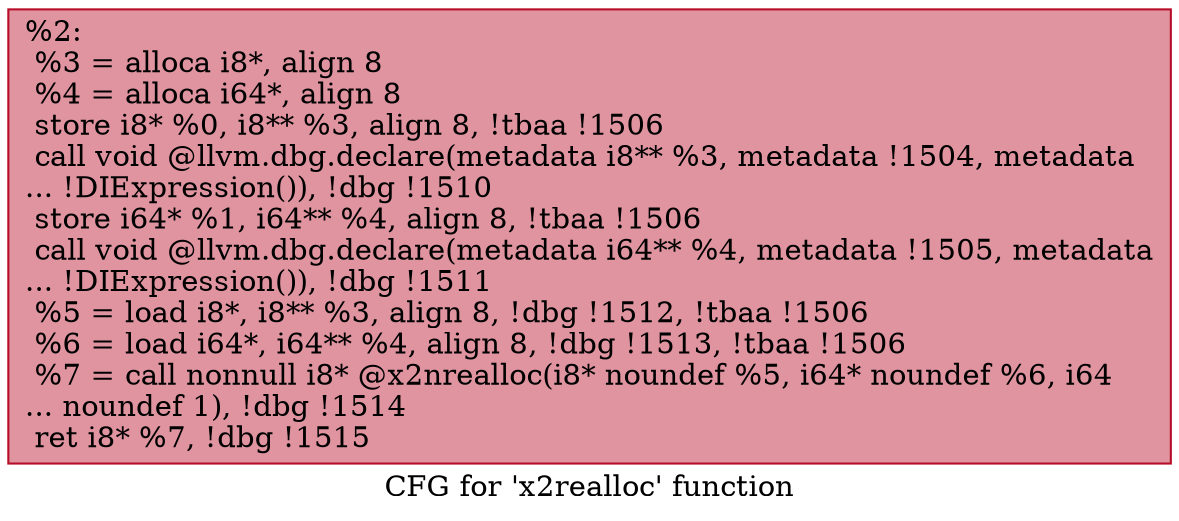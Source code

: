 digraph "CFG for 'x2realloc' function" {
	label="CFG for 'x2realloc' function";

	Node0x13960a0 [shape=record,color="#b70d28ff", style=filled, fillcolor="#b70d2870",label="{%2:\l  %3 = alloca i8*, align 8\l  %4 = alloca i64*, align 8\l  store i8* %0, i8** %3, align 8, !tbaa !1506\l  call void @llvm.dbg.declare(metadata i8** %3, metadata !1504, metadata\l... !DIExpression()), !dbg !1510\l  store i64* %1, i64** %4, align 8, !tbaa !1506\l  call void @llvm.dbg.declare(metadata i64** %4, metadata !1505, metadata\l... !DIExpression()), !dbg !1511\l  %5 = load i8*, i8** %3, align 8, !dbg !1512, !tbaa !1506\l  %6 = load i64*, i64** %4, align 8, !dbg !1513, !tbaa !1506\l  %7 = call nonnull i8* @x2nrealloc(i8* noundef %5, i64* noundef %6, i64\l... noundef 1), !dbg !1514\l  ret i8* %7, !dbg !1515\l}"];
}
